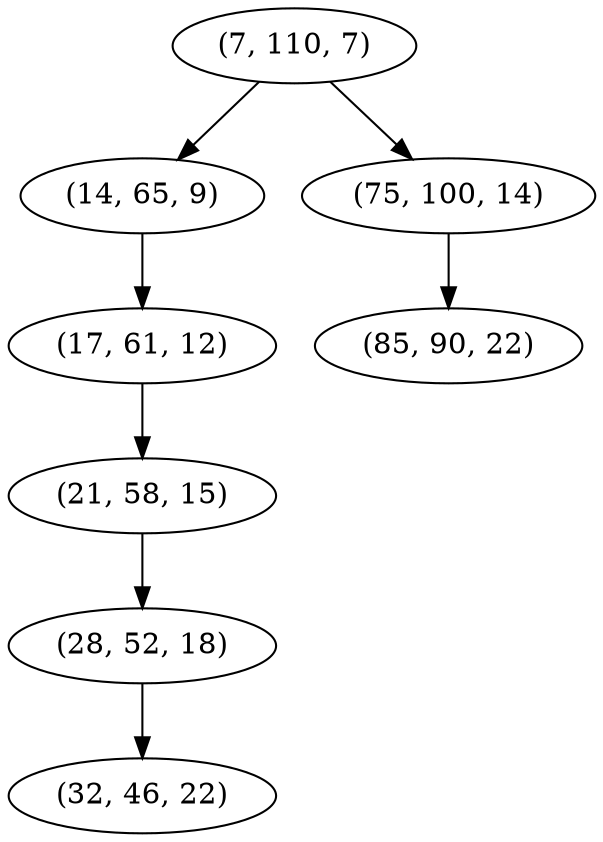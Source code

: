 digraph tree {
    "(7, 110, 7)";
    "(14, 65, 9)";
    "(17, 61, 12)";
    "(21, 58, 15)";
    "(28, 52, 18)";
    "(32, 46, 22)";
    "(75, 100, 14)";
    "(85, 90, 22)";
    "(7, 110, 7)" -> "(14, 65, 9)";
    "(7, 110, 7)" -> "(75, 100, 14)";
    "(14, 65, 9)" -> "(17, 61, 12)";
    "(17, 61, 12)" -> "(21, 58, 15)";
    "(21, 58, 15)" -> "(28, 52, 18)";
    "(28, 52, 18)" -> "(32, 46, 22)";
    "(75, 100, 14)" -> "(85, 90, 22)";
}
